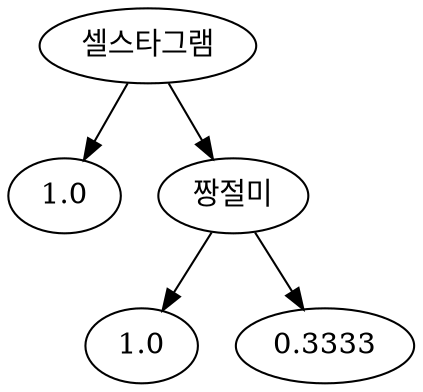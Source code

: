 // Decision Tree
digraph {
	Root [label="셀스타그램"]
	RootL [label=1.0]
	Root -> RootL
	RootR [label="짱절미"]
	RootRL [label=1.0]
	RootR -> RootRL
	RootRR [label=0.3333]
	RootR -> RootRR
	Root -> RootR
}
